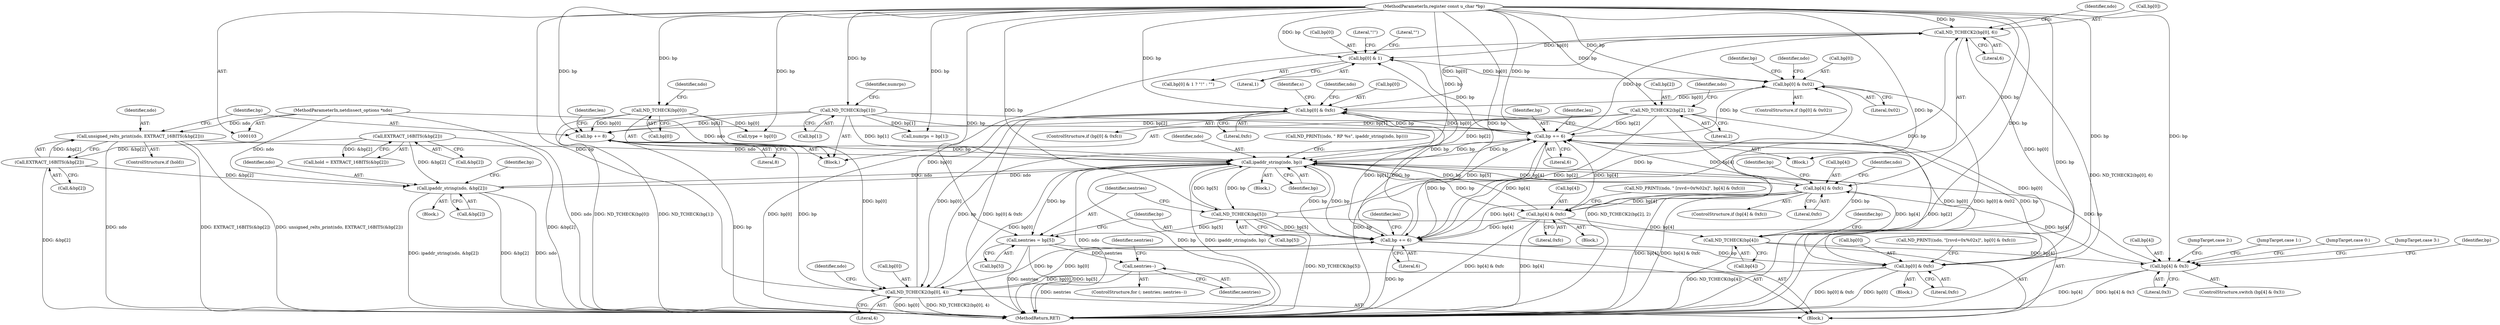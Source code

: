 digraph "1_tcpdump_5dc1860d8267b1e0cb78c9ffa2a40bea2fdb3ddc@array" {
"1000285" [label="(Call,ND_TCHECK2(bp[0], 6))"];
"1000347" [label="(Call,bp += 6)"];
"1000247" [label="(Call,bp[4] & 0xfc)"];
"1000208" [label="(Call,ipaddr_string(ndo, bp))"];
"1000307" [label="(Call,ipaddr_string(ndo, &bp[2]))"];
"1000104" [label="(MethodParameterIn,netdissect_options *ndo)"];
"1000176" [label="(Call,EXTRACT_16BITS(&bp[2]))"];
"1000167" [label="(Call,EXTRACT_16BITS(&bp[2]))"];
"1000174" [label="(Call,unsigned_relts_print(ndo, EXTRACT_16BITS(&bp[2])))"];
"1000186" [label="(Call,bp += 8)"];
"1000156" [label="(Call,ND_TCHECK2(bp[2], 2))"];
"1000105" [label="(MethodParameterIn,register const u_char *bp)"];
"1000111" [label="(Call,ND_TCHECK(bp[0]))"];
"1000147" [label="(Call,ND_TCHECK(bp[1]))"];
"1000257" [label="(Call,bp[4] & 0xfc)"];
"1000198" [label="(Call,ND_TCHECK2(bp[0], 4))"];
"1000328" [label="(Call,bp[0] & 0xfc)"];
"1000317" [label="(Call,bp[0] & 0x02)"];
"1000299" [label="(Call,bp[0] & 1)"];
"1000285" [label="(Call,ND_TCHECK2(bp[0], 6))"];
"1000339" [label="(Call,bp[0] & 0xfc)"];
"1000271" [label="(Call,bp += 6)"];
"1000262" [label="(Call,ND_TCHECK(bp[5]))"];
"1000216" [label="(Call,bp[4] & 0x3)"];
"1000211" [label="(Call,ND_TCHECK(bp[4]))"];
"1000266" [label="(Call,nentries = bp[5])"];
"1000282" [label="(Call,nentries--)"];
"1000281" [label="(Identifier,nentries)"];
"1000321" [label="(Literal,0x02)"];
"1000222" [label="(JumpTarget,case 0:)"];
"1000273" [label="(Literal,6)"];
"1000188" [label="(Literal,8)"];
"1000240" [label="(JumpTarget,case 3:)"];
"1000303" [label="(Literal,1)"];
"1000266" [label="(Call,nentries = bp[5])"];
"1000262" [label="(Call,ND_TCHECK(bp[5]))"];
"1000205" [label="(Identifier,ndo)"];
"1000199" [label="(Call,bp[0])"];
"1000347" [label="(Call,bp += 6)"];
"1000285" [label="(Call,ND_TCHECK2(bp[0], 6))"];
"1000186" [label="(Call,bp += 8)"];
"1000105" [label="(MethodParameterIn,register const u_char *bp)"];
"1000257" [label="(Call,bp[4] & 0xfc)"];
"1000327" [label="(ControlStructure,if (bp[0] & 0xfc))"];
"1000208" [label="(Call,ipaddr_string(ndo, bp))"];
"1000300" [label="(Call,bp[0])"];
"1000119" [label="(Call,type = bp[0])"];
"1000309" [label="(Call,&bp[2])"];
"1000202" [label="(Literal,4)"];
"1000328" [label="(Call,bp[0] & 0xfc)"];
"1000172" [label="(ControlStructure,if (hold))"];
"1000271" [label="(Call,bp += 6)"];
"1000211" [label="(Call,ND_TCHECK(bp[4]))"];
"1000280" [label="(ControlStructure,for (; nentries; nentries--))"];
"1000304" [label="(Literal,\"!\")"];
"1000314" [label="(Identifier,bp)"];
"1000258" [label="(Call,bp[4])"];
"1000292" [label="(Identifier,ndo)"];
"1000282" [label="(Call,nentries--)"];
"1000263" [label="(Call,bp[5])"];
"1000151" [label="(Call,numrps = bp[1])"];
"1000255" [label="(Block,)"];
"1000286" [label="(Call,bp[0])"];
"1000318" [label="(Call,bp[0])"];
"1000246" [label="(ControlStructure,if (bp[4] & 0xfc))"];
"1000343" [label="(Literal,0xfc)"];
"1000316" [label="(ControlStructure,if (bp[0] & 0x02))"];
"1000348" [label="(Identifier,bp)"];
"1000289" [label="(Literal,6)"];
"1000249" [label="(Identifier,bp)"];
"1000117" [label="(Identifier,ndo)"];
"1000111" [label="(Call,ND_TCHECK(bp[0]))"];
"1000217" [label="(Call,bp[4])"];
"1000165" [label="(Call,hold = EXTRACT_16BITS(&bp[2]))"];
"1000215" [label="(ControlStructure,switch (bp[4] & 0x3))"];
"1000104" [label="(MethodParameterIn,netdissect_options *ndo)"];
"1000308" [label="(Identifier,ndo)"];
"1000267" [label="(Identifier,nentries)"];
"1000163" [label="(Identifier,ndo)"];
"1000317" [label="(Call,bp[0] & 0x02)"];
"1000147" [label="(Call,ND_TCHECK(bp[1]))"];
"1000177" [label="(Call,&bp[2])"];
"1000284" [label="(Block,)"];
"1000216" [label="(Call,bp[4] & 0x3)"];
"1000306" [label="(Block,)"];
"1000168" [label="(Call,&bp[2])"];
"1000349" [label="(Literal,6)"];
"1000248" [label="(Call,bp[4])"];
"1000254" [label="(Identifier,ndo)"];
"1000190" [label="(Identifier,len)"];
"1000112" [label="(Call,bp[0])"];
"1000174" [label="(Call,unsigned_relts_print(ndo, EXTRACT_16BITS(&bp[2])))"];
"1000272" [label="(Identifier,bp)"];
"1000261" [label="(Literal,0xfc)"];
"1000340" [label="(Call,bp[0])"];
"1000329" [label="(Call,bp[0])"];
"1000251" [label="(Literal,0xfc)"];
"1000298" [label="(Call,bp[0] & 1 ? \"!\" : \"\")"];
"1000360" [label="(MethodReturn,RET)"];
"1000206" [label="(Block,)"];
"1000330" [label="(Identifier,bp)"];
"1000299" [label="(Call,bp[0] & 1)"];
"1000176" [label="(Call,EXTRACT_16BITS(&bp[2]))"];
"1000283" [label="(Identifier,nentries)"];
"1000210" [label="(Identifier,bp)"];
"1000203" [label="(Call,ND_PRINT((ndo, \" RP %s\", ipaddr_string(ndo, bp))))"];
"1000264" [label="(Identifier,bp)"];
"1000305" [label="(Literal,\"\")"];
"1000167" [label="(Call,EXTRACT_16BITS(&bp[2]))"];
"1000268" [label="(Call,bp[5])"];
"1000307" [label="(Call,ipaddr_string(ndo, &bp[2]))"];
"1000220" [label="(Literal,0x3)"];
"1000209" [label="(Identifier,ndo)"];
"1000157" [label="(Call,bp[2])"];
"1000234" [label="(JumpTarget,case 2:)"];
"1000337" [label="(Block,)"];
"1000334" [label="(Call,ND_PRINT((ndo, \"[rsvd=0x%02x]\", bp[0] & 0xfc)))"];
"1000107" [label="(Block,)"];
"1000252" [label="(Call,ND_PRINT((ndo, \" [rsvd=0x%02x]\", bp[4] & 0xfc)))"];
"1000187" [label="(Identifier,bp)"];
"1000148" [label="(Call,bp[1])"];
"1000212" [label="(Call,bp[4])"];
"1000345" [label="(Identifier,s)"];
"1000218" [label="(Identifier,bp)"];
"1000336" [label="(Identifier,ndo)"];
"1000228" [label="(JumpTarget,case 1:)"];
"1000152" [label="(Identifier,numrps)"];
"1000195" [label="(Block,)"];
"1000275" [label="(Identifier,len)"];
"1000247" [label="(Call,bp[4] & 0xfc)"];
"1000325" [label="(Identifier,ndo)"];
"1000156" [label="(Call,ND_TCHECK2(bp[2], 2))"];
"1000198" [label="(Call,ND_TCHECK2(bp[0], 4))"];
"1000332" [label="(Literal,0xfc)"];
"1000339" [label="(Call,bp[0] & 0xfc)"];
"1000160" [label="(Literal,2)"];
"1000175" [label="(Identifier,ndo)"];
"1000351" [label="(Identifier,len)"];
"1000285" -> "1000284"  [label="AST: "];
"1000285" -> "1000289"  [label="CFG: "];
"1000286" -> "1000285"  [label="AST: "];
"1000289" -> "1000285"  [label="AST: "];
"1000292" -> "1000285"  [label="CFG: "];
"1000285" -> "1000360"  [label="DDG: ND_TCHECK2(bp[0], 6)"];
"1000347" -> "1000285"  [label="DDG: bp"];
"1000328" -> "1000285"  [label="DDG: bp[0]"];
"1000198" -> "1000285"  [label="DDG: bp[0]"];
"1000339" -> "1000285"  [label="DDG: bp[0]"];
"1000271" -> "1000285"  [label="DDG: bp"];
"1000105" -> "1000285"  [label="DDG: bp"];
"1000285" -> "1000299"  [label="DDG: bp[0]"];
"1000347" -> "1000284"  [label="AST: "];
"1000347" -> "1000349"  [label="CFG: "];
"1000348" -> "1000347"  [label="AST: "];
"1000349" -> "1000347"  [label="AST: "];
"1000351" -> "1000347"  [label="CFG: "];
"1000347" -> "1000360"  [label="DDG: bp"];
"1000347" -> "1000198"  [label="DDG: bp"];
"1000347" -> "1000208"  [label="DDG: bp"];
"1000347" -> "1000299"  [label="DDG: bp"];
"1000347" -> "1000317"  [label="DDG: bp"];
"1000347" -> "1000328"  [label="DDG: bp"];
"1000347" -> "1000339"  [label="DDG: bp"];
"1000247" -> "1000347"  [label="DDG: bp[4]"];
"1000156" -> "1000347"  [label="DDG: bp[2]"];
"1000257" -> "1000347"  [label="DDG: bp[4]"];
"1000339" -> "1000347"  [label="DDG: bp[0]"];
"1000271" -> "1000347"  [label="DDG: bp"];
"1000328" -> "1000347"  [label="DDG: bp[0]"];
"1000105" -> "1000347"  [label="DDG: bp"];
"1000208" -> "1000347"  [label="DDG: bp"];
"1000262" -> "1000347"  [label="DDG: bp[5]"];
"1000147" -> "1000347"  [label="DDG: bp[1]"];
"1000247" -> "1000246"  [label="AST: "];
"1000247" -> "1000251"  [label="CFG: "];
"1000248" -> "1000247"  [label="AST: "];
"1000251" -> "1000247"  [label="AST: "];
"1000254" -> "1000247"  [label="CFG: "];
"1000264" -> "1000247"  [label="CFG: "];
"1000247" -> "1000360"  [label="DDG: bp[4]"];
"1000247" -> "1000360"  [label="DDG: bp[4] & 0xfc"];
"1000247" -> "1000208"  [label="DDG: bp[4]"];
"1000247" -> "1000211"  [label="DDG: bp[4]"];
"1000208" -> "1000247"  [label="DDG: bp"];
"1000216" -> "1000247"  [label="DDG: bp[4]"];
"1000105" -> "1000247"  [label="DDG: bp"];
"1000247" -> "1000257"  [label="DDG: bp[4]"];
"1000247" -> "1000271"  [label="DDG: bp[4]"];
"1000208" -> "1000206"  [label="AST: "];
"1000208" -> "1000210"  [label="CFG: "];
"1000209" -> "1000208"  [label="AST: "];
"1000210" -> "1000208"  [label="AST: "];
"1000203" -> "1000208"  [label="CFG: "];
"1000208" -> "1000360"  [label="DDG: ndo"];
"1000208" -> "1000360"  [label="DDG: bp"];
"1000208" -> "1000360"  [label="DDG: ipaddr_string(ndo, bp)"];
"1000307" -> "1000208"  [label="DDG: ndo"];
"1000174" -> "1000208"  [label="DDG: ndo"];
"1000104" -> "1000208"  [label="DDG: ndo"];
"1000186" -> "1000208"  [label="DDG: bp"];
"1000156" -> "1000208"  [label="DDG: bp[2]"];
"1000257" -> "1000208"  [label="DDG: bp[4]"];
"1000198" -> "1000208"  [label="DDG: bp[0]"];
"1000271" -> "1000208"  [label="DDG: bp"];
"1000105" -> "1000208"  [label="DDG: bp"];
"1000147" -> "1000208"  [label="DDG: bp[1]"];
"1000262" -> "1000208"  [label="DDG: bp[5]"];
"1000208" -> "1000211"  [label="DDG: bp"];
"1000208" -> "1000216"  [label="DDG: bp"];
"1000208" -> "1000257"  [label="DDG: bp"];
"1000208" -> "1000262"  [label="DDG: bp"];
"1000208" -> "1000266"  [label="DDG: bp"];
"1000208" -> "1000271"  [label="DDG: bp"];
"1000208" -> "1000307"  [label="DDG: ndo"];
"1000307" -> "1000306"  [label="AST: "];
"1000307" -> "1000309"  [label="CFG: "];
"1000308" -> "1000307"  [label="AST: "];
"1000309" -> "1000307"  [label="AST: "];
"1000314" -> "1000307"  [label="CFG: "];
"1000307" -> "1000360"  [label="DDG: ipaddr_string(ndo, &bp[2])"];
"1000307" -> "1000360"  [label="DDG: &bp[2]"];
"1000307" -> "1000360"  [label="DDG: ndo"];
"1000104" -> "1000307"  [label="DDG: ndo"];
"1000176" -> "1000307"  [label="DDG: &bp[2]"];
"1000167" -> "1000307"  [label="DDG: &bp[2]"];
"1000104" -> "1000103"  [label="AST: "];
"1000104" -> "1000360"  [label="DDG: ndo"];
"1000104" -> "1000174"  [label="DDG: ndo"];
"1000176" -> "1000174"  [label="AST: "];
"1000176" -> "1000177"  [label="CFG: "];
"1000177" -> "1000176"  [label="AST: "];
"1000174" -> "1000176"  [label="CFG: "];
"1000176" -> "1000360"  [label="DDG: &bp[2]"];
"1000176" -> "1000174"  [label="DDG: &bp[2]"];
"1000167" -> "1000176"  [label="DDG: &bp[2]"];
"1000167" -> "1000165"  [label="AST: "];
"1000167" -> "1000168"  [label="CFG: "];
"1000168" -> "1000167"  [label="AST: "];
"1000165" -> "1000167"  [label="CFG: "];
"1000167" -> "1000360"  [label="DDG: &bp[2]"];
"1000167" -> "1000165"  [label="DDG: &bp[2]"];
"1000174" -> "1000172"  [label="AST: "];
"1000175" -> "1000174"  [label="AST: "];
"1000187" -> "1000174"  [label="CFG: "];
"1000174" -> "1000360"  [label="DDG: EXTRACT_16BITS(&bp[2])"];
"1000174" -> "1000360"  [label="DDG: unsigned_relts_print(ndo, EXTRACT_16BITS(&bp[2]))"];
"1000174" -> "1000360"  [label="DDG: ndo"];
"1000186" -> "1000107"  [label="AST: "];
"1000186" -> "1000188"  [label="CFG: "];
"1000187" -> "1000186"  [label="AST: "];
"1000188" -> "1000186"  [label="AST: "];
"1000190" -> "1000186"  [label="CFG: "];
"1000186" -> "1000360"  [label="DDG: bp"];
"1000156" -> "1000186"  [label="DDG: bp[2]"];
"1000105" -> "1000186"  [label="DDG: bp"];
"1000111" -> "1000186"  [label="DDG: bp[0]"];
"1000147" -> "1000186"  [label="DDG: bp[1]"];
"1000186" -> "1000198"  [label="DDG: bp"];
"1000156" -> "1000107"  [label="AST: "];
"1000156" -> "1000160"  [label="CFG: "];
"1000157" -> "1000156"  [label="AST: "];
"1000160" -> "1000156"  [label="AST: "];
"1000163" -> "1000156"  [label="CFG: "];
"1000156" -> "1000360"  [label="DDG: bp[2]"];
"1000156" -> "1000360"  [label="DDG: ND_TCHECK2(bp[2], 2)"];
"1000105" -> "1000156"  [label="DDG: bp"];
"1000156" -> "1000271"  [label="DDG: bp[2]"];
"1000105" -> "1000103"  [label="AST: "];
"1000105" -> "1000360"  [label="DDG: bp"];
"1000105" -> "1000111"  [label="DDG: bp"];
"1000105" -> "1000119"  [label="DDG: bp"];
"1000105" -> "1000147"  [label="DDG: bp"];
"1000105" -> "1000151"  [label="DDG: bp"];
"1000105" -> "1000198"  [label="DDG: bp"];
"1000105" -> "1000211"  [label="DDG: bp"];
"1000105" -> "1000216"  [label="DDG: bp"];
"1000105" -> "1000257"  [label="DDG: bp"];
"1000105" -> "1000262"  [label="DDG: bp"];
"1000105" -> "1000266"  [label="DDG: bp"];
"1000105" -> "1000271"  [label="DDG: bp"];
"1000105" -> "1000299"  [label="DDG: bp"];
"1000105" -> "1000317"  [label="DDG: bp"];
"1000105" -> "1000328"  [label="DDG: bp"];
"1000105" -> "1000339"  [label="DDG: bp"];
"1000111" -> "1000107"  [label="AST: "];
"1000111" -> "1000112"  [label="CFG: "];
"1000112" -> "1000111"  [label="AST: "];
"1000117" -> "1000111"  [label="CFG: "];
"1000111" -> "1000360"  [label="DDG: ND_TCHECK(bp[0])"];
"1000111" -> "1000119"  [label="DDG: bp[0]"];
"1000111" -> "1000198"  [label="DDG: bp[0]"];
"1000147" -> "1000107"  [label="AST: "];
"1000147" -> "1000148"  [label="CFG: "];
"1000148" -> "1000147"  [label="AST: "];
"1000152" -> "1000147"  [label="CFG: "];
"1000147" -> "1000360"  [label="DDG: ND_TCHECK(bp[1])"];
"1000147" -> "1000151"  [label="DDG: bp[1]"];
"1000147" -> "1000271"  [label="DDG: bp[1]"];
"1000257" -> "1000255"  [label="AST: "];
"1000257" -> "1000261"  [label="CFG: "];
"1000258" -> "1000257"  [label="AST: "];
"1000261" -> "1000257"  [label="AST: "];
"1000252" -> "1000257"  [label="CFG: "];
"1000257" -> "1000360"  [label="DDG: bp[4]"];
"1000257" -> "1000360"  [label="DDG: bp[4] & 0xfc"];
"1000257" -> "1000211"  [label="DDG: bp[4]"];
"1000257" -> "1000271"  [label="DDG: bp[4]"];
"1000198" -> "1000195"  [label="AST: "];
"1000198" -> "1000202"  [label="CFG: "];
"1000199" -> "1000198"  [label="AST: "];
"1000202" -> "1000198"  [label="AST: "];
"1000205" -> "1000198"  [label="CFG: "];
"1000198" -> "1000360"  [label="DDG: bp[0]"];
"1000198" -> "1000360"  [label="DDG: ND_TCHECK2(bp[0], 4)"];
"1000328" -> "1000198"  [label="DDG: bp[0]"];
"1000339" -> "1000198"  [label="DDG: bp[0]"];
"1000271" -> "1000198"  [label="DDG: bp"];
"1000198" -> "1000271"  [label="DDG: bp[0]"];
"1000328" -> "1000327"  [label="AST: "];
"1000328" -> "1000332"  [label="CFG: "];
"1000329" -> "1000328"  [label="AST: "];
"1000332" -> "1000328"  [label="AST: "];
"1000336" -> "1000328"  [label="CFG: "];
"1000345" -> "1000328"  [label="CFG: "];
"1000328" -> "1000360"  [label="DDG: bp[0] & 0xfc"];
"1000328" -> "1000360"  [label="DDG: bp[0]"];
"1000317" -> "1000328"  [label="DDG: bp[0]"];
"1000271" -> "1000328"  [label="DDG: bp"];
"1000328" -> "1000339"  [label="DDG: bp[0]"];
"1000317" -> "1000316"  [label="AST: "];
"1000317" -> "1000321"  [label="CFG: "];
"1000318" -> "1000317"  [label="AST: "];
"1000321" -> "1000317"  [label="AST: "];
"1000325" -> "1000317"  [label="CFG: "];
"1000330" -> "1000317"  [label="CFG: "];
"1000317" -> "1000360"  [label="DDG: bp[0] & 0x02"];
"1000299" -> "1000317"  [label="DDG: bp[0]"];
"1000271" -> "1000317"  [label="DDG: bp"];
"1000299" -> "1000298"  [label="AST: "];
"1000299" -> "1000303"  [label="CFG: "];
"1000300" -> "1000299"  [label="AST: "];
"1000303" -> "1000299"  [label="AST: "];
"1000304" -> "1000299"  [label="CFG: "];
"1000305" -> "1000299"  [label="CFG: "];
"1000271" -> "1000299"  [label="DDG: bp"];
"1000339" -> "1000337"  [label="AST: "];
"1000339" -> "1000343"  [label="CFG: "];
"1000340" -> "1000339"  [label="AST: "];
"1000343" -> "1000339"  [label="AST: "];
"1000334" -> "1000339"  [label="CFG: "];
"1000339" -> "1000360"  [label="DDG: bp[0] & 0xfc"];
"1000339" -> "1000360"  [label="DDG: bp[0]"];
"1000271" -> "1000339"  [label="DDG: bp"];
"1000271" -> "1000195"  [label="AST: "];
"1000271" -> "1000273"  [label="CFG: "];
"1000272" -> "1000271"  [label="AST: "];
"1000273" -> "1000271"  [label="AST: "];
"1000275" -> "1000271"  [label="CFG: "];
"1000271" -> "1000360"  [label="DDG: bp"];
"1000262" -> "1000271"  [label="DDG: bp[5]"];
"1000262" -> "1000195"  [label="AST: "];
"1000262" -> "1000263"  [label="CFG: "];
"1000263" -> "1000262"  [label="AST: "];
"1000267" -> "1000262"  [label="CFG: "];
"1000262" -> "1000360"  [label="DDG: ND_TCHECK(bp[5])"];
"1000262" -> "1000266"  [label="DDG: bp[5]"];
"1000216" -> "1000215"  [label="AST: "];
"1000216" -> "1000220"  [label="CFG: "];
"1000217" -> "1000216"  [label="AST: "];
"1000220" -> "1000216"  [label="AST: "];
"1000222" -> "1000216"  [label="CFG: "];
"1000228" -> "1000216"  [label="CFG: "];
"1000234" -> "1000216"  [label="CFG: "];
"1000240" -> "1000216"  [label="CFG: "];
"1000249" -> "1000216"  [label="CFG: "];
"1000216" -> "1000360"  [label="DDG: bp[4] & 0x3"];
"1000216" -> "1000360"  [label="DDG: bp[4]"];
"1000211" -> "1000216"  [label="DDG: bp[4]"];
"1000211" -> "1000195"  [label="AST: "];
"1000211" -> "1000212"  [label="CFG: "];
"1000212" -> "1000211"  [label="AST: "];
"1000218" -> "1000211"  [label="CFG: "];
"1000211" -> "1000360"  [label="DDG: ND_TCHECK(bp[4])"];
"1000266" -> "1000195"  [label="AST: "];
"1000266" -> "1000268"  [label="CFG: "];
"1000267" -> "1000266"  [label="AST: "];
"1000268" -> "1000266"  [label="AST: "];
"1000272" -> "1000266"  [label="CFG: "];
"1000266" -> "1000360"  [label="DDG: bp[5]"];
"1000266" -> "1000360"  [label="DDG: nentries"];
"1000266" -> "1000282"  [label="DDG: nentries"];
"1000282" -> "1000280"  [label="AST: "];
"1000282" -> "1000283"  [label="CFG: "];
"1000283" -> "1000282"  [label="AST: "];
"1000281" -> "1000282"  [label="CFG: "];
"1000282" -> "1000360"  [label="DDG: nentries"];
}
